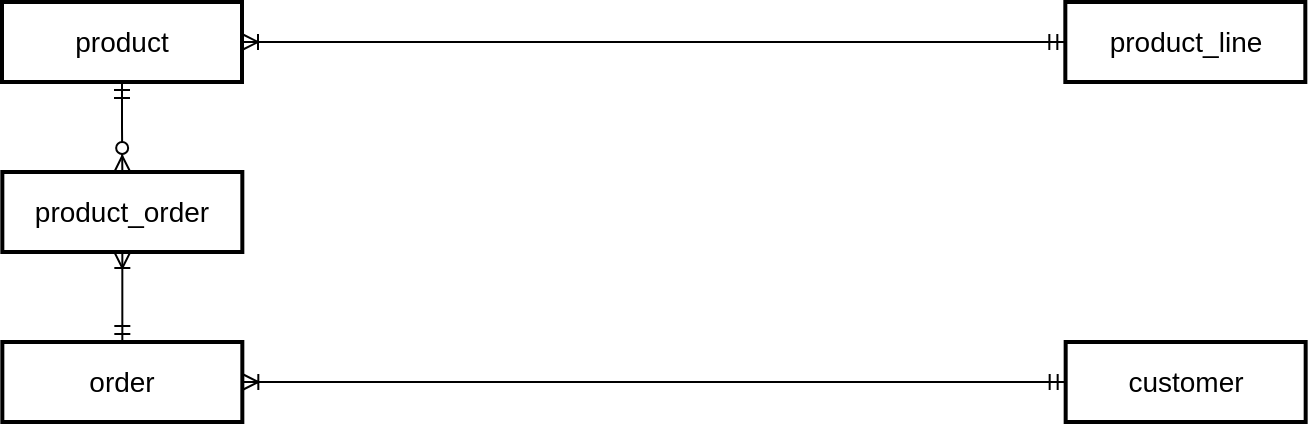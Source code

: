 <mxfile version="11.1.4" type="device"><diagram id="Jz_-FLYx-6mWmXiIMyoC" name="q2bi"><mxGraphModel dx="792" dy="834" grid="1" gridSize="10" guides="1" tooltips="1" connect="1" arrows="1" fold="1" page="1" pageScale="1" pageWidth="1169" pageHeight="827" math="0" shadow="0"><root><mxCell id="0"/><mxCell id="1" parent="0"/><mxCell id="EwMbXnVwwRXouH0Akx5P-7" style="edgeStyle=orthogonalEdgeStyle;rounded=0;orthogonalLoop=1;jettySize=auto;html=1;entryX=0;entryY=0.5;entryDx=0;entryDy=0;endArrow=ERmandOne;endFill=0;startArrow=ERoneToMany;startFill=0;" edge="1" parent="1" source="EwMbXnVwwRXouH0Akx5P-1" target="EwMbXnVwwRXouH0Akx5P-2"><mxGeometry relative="1" as="geometry"/></mxCell><mxCell id="EwMbXnVwwRXouH0Akx5P-9" style="edgeStyle=orthogonalEdgeStyle;rounded=0;orthogonalLoop=1;jettySize=auto;html=1;entryX=0.5;entryY=0;entryDx=0;entryDy=0;startArrow=ERmandOne;startFill=0;endArrow=ERzeroToMany;endFill=1;" edge="1" parent="1" source="EwMbXnVwwRXouH0Akx5P-1" target="EwMbXnVwwRXouH0Akx5P-8"><mxGeometry relative="1" as="geometry"/></mxCell><mxCell id="EwMbXnVwwRXouH0Akx5P-1" value="product" style="strokeWidth=2;whiteSpace=wrap;html=1;align=center;fontSize=14;" vertex="1" parent="1"><mxGeometry x="40" y="150" width="120" height="40" as="geometry"/></mxCell><mxCell id="EwMbXnVwwRXouH0Akx5P-2" value="product_line" style="strokeWidth=2;whiteSpace=wrap;html=1;align=center;fontSize=14;" vertex="1" parent="1"><mxGeometry x="571.667" y="150" width="120" height="40" as="geometry"/></mxCell><mxCell id="EwMbXnVwwRXouH0Akx5P-5" style="edgeStyle=orthogonalEdgeStyle;rounded=0;orthogonalLoop=1;jettySize=auto;html=1;entryX=1;entryY=0.5;entryDx=0;entryDy=0;endArrow=ERoneToMany;endFill=0;startArrow=ERmandOne;startFill=0;" edge="1" parent="1" source="EwMbXnVwwRXouH0Akx5P-3" target="EwMbXnVwwRXouH0Akx5P-4"><mxGeometry relative="1" as="geometry"/></mxCell><mxCell id="EwMbXnVwwRXouH0Akx5P-3" value="customer" style="strokeWidth=2;whiteSpace=wrap;html=1;align=center;fontSize=14;" vertex="1" parent="1"><mxGeometry x="571.833" y="320" width="120" height="40" as="geometry"/></mxCell><mxCell id="EwMbXnVwwRXouH0Akx5P-4" value="order" style="strokeWidth=2;whiteSpace=wrap;html=1;align=center;fontSize=14;" vertex="1" parent="1"><mxGeometry x="40.167" y="320" width="120" height="40" as="geometry"/></mxCell><mxCell id="EwMbXnVwwRXouH0Akx5P-10" style="edgeStyle=orthogonalEdgeStyle;rounded=0;orthogonalLoop=1;jettySize=auto;html=1;entryX=0.5;entryY=0;entryDx=0;entryDy=0;startArrow=ERoneToMany;startFill=0;endArrow=ERmandOne;endFill=0;" edge="1" parent="1" source="EwMbXnVwwRXouH0Akx5P-8" target="EwMbXnVwwRXouH0Akx5P-4"><mxGeometry relative="1" as="geometry"/></mxCell><mxCell id="EwMbXnVwwRXouH0Akx5P-8" value="product_order" style="strokeWidth=2;whiteSpace=wrap;html=1;align=center;fontSize=14;" vertex="1" parent="1"><mxGeometry x="40.167" y="235" width="120" height="40" as="geometry"/></mxCell></root></mxGraphModel></diagram></mxfile>